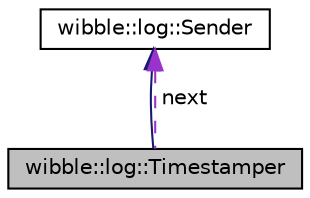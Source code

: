 digraph G
{
  edge [fontname="Helvetica",fontsize="10",labelfontname="Helvetica",labelfontsize="10"];
  node [fontname="Helvetica",fontsize="10",shape=record];
  Node1 [label="wibble::log::Timestamper",height=0.2,width=0.4,color="black", fillcolor="grey75", style="filled" fontcolor="black"];
  Node2 -> Node1 [dir="back",color="midnightblue",fontsize="10",style="solid",fontname="Helvetica"];
  Node2 [label="wibble::log::Sender",height=0.2,width=0.4,color="black", fillcolor="white", style="filled",URL="$structwibble_1_1log_1_1Sender.html",tooltip="Handle sending a log message."];
  Node2 -> Node1 [dir="back",color="darkorchid3",fontsize="10",style="dashed",label=" next" ,fontname="Helvetica"];
}
